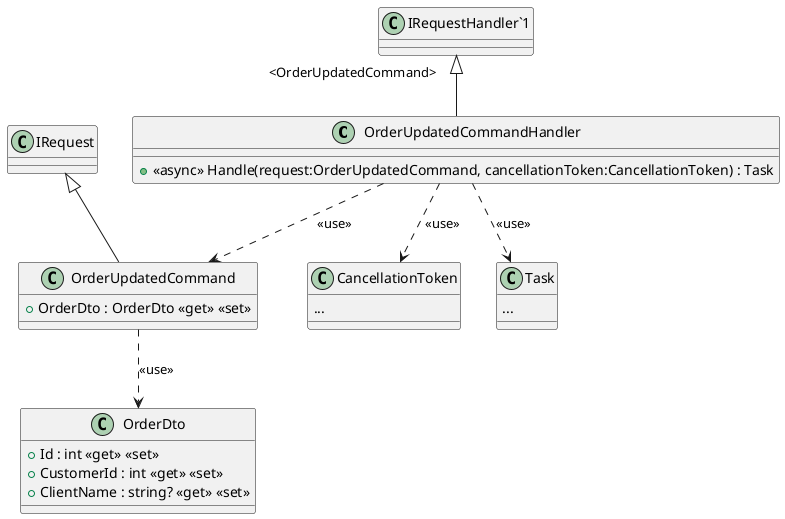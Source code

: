 @startuml
class OrderUpdatedCommandHandler {
    + <<async>> Handle(request:OrderUpdatedCommand, cancellationToken:CancellationToken) : Task
}
"IRequestHandler`1" "<OrderUpdatedCommand>" <|-- OrderUpdatedCommandHandler
OrderUpdatedCommandHandler ..> OrderUpdatedCommand: <<use>>
class OrderUpdatedCommand {
    + OrderDto : OrderDto <<get>> <<set>>
}
IRequest <|-- OrderUpdatedCommand
OrderUpdatedCommand ..> OrderDto: <<use>>
class OrderDto {
    + Id : int <<get>> <<set>>
    + CustomerId : int <<get>> <<set>>
    + ClientName : string? <<get>> <<set>>
}
class CancellationToken {
...
}
OrderUpdatedCommandHandler ..> CancellationToken: <<use>>
class Task {
...
}
OrderUpdatedCommandHandler ..> Task: <<use>>
@enduml